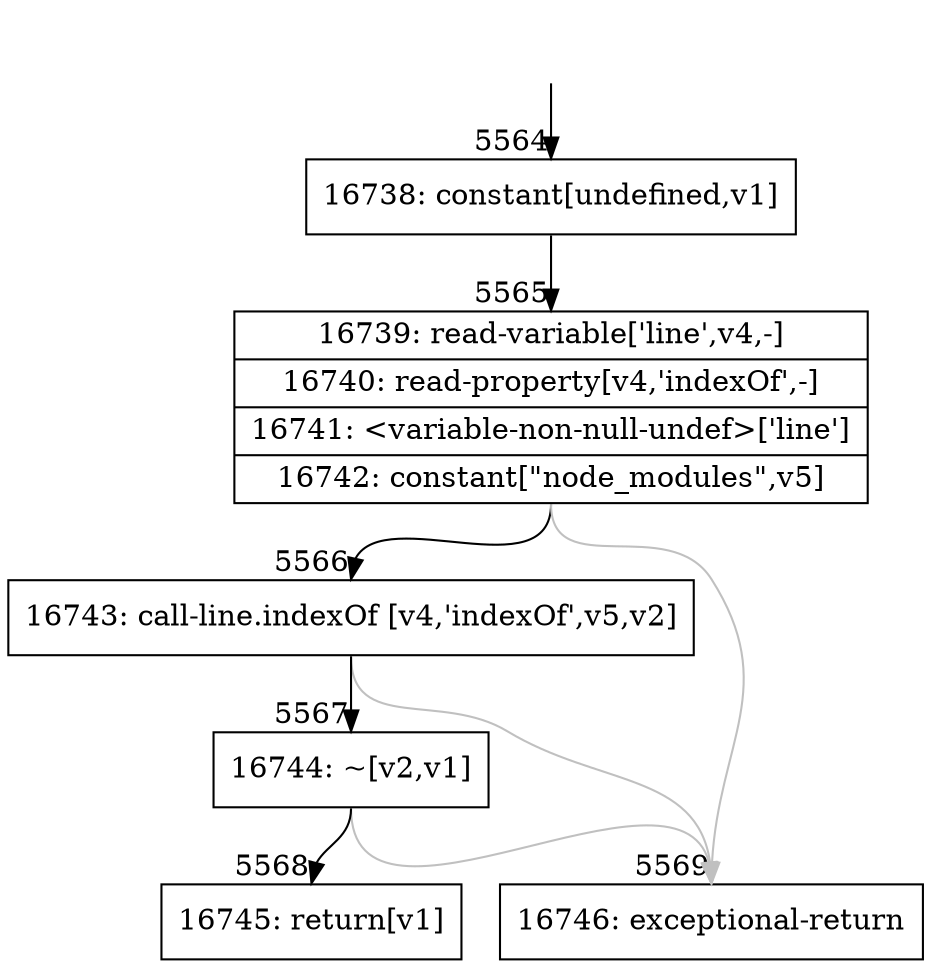 digraph {
rankdir="TD"
BB_entry477[shape=none,label=""];
BB_entry477 -> BB5564 [tailport=s, headport=n, headlabel="    5564"]
BB5564 [shape=record label="{16738: constant[undefined,v1]}" ] 
BB5564 -> BB5565 [tailport=s, headport=n, headlabel="      5565"]
BB5565 [shape=record label="{16739: read-variable['line',v4,-]|16740: read-property[v4,'indexOf',-]|16741: \<variable-non-null-undef\>['line']|16742: constant[\"node_modules\",v5]}" ] 
BB5565 -> BB5566 [tailport=s, headport=n, headlabel="      5566"]
BB5565 -> BB5569 [tailport=s, headport=n, color=gray, headlabel="      5569"]
BB5566 [shape=record label="{16743: call-line.indexOf [v4,'indexOf',v5,v2]}" ] 
BB5566 -> BB5567 [tailport=s, headport=n, headlabel="      5567"]
BB5566 -> BB5569 [tailport=s, headport=n, color=gray]
BB5567 [shape=record label="{16744: ~[v2,v1]}" ] 
BB5567 -> BB5568 [tailport=s, headport=n, headlabel="      5568"]
BB5567 -> BB5569 [tailport=s, headport=n, color=gray]
BB5568 [shape=record label="{16745: return[v1]}" ] 
BB5569 [shape=record label="{16746: exceptional-return}" ] 
//#$~ 6359
}
